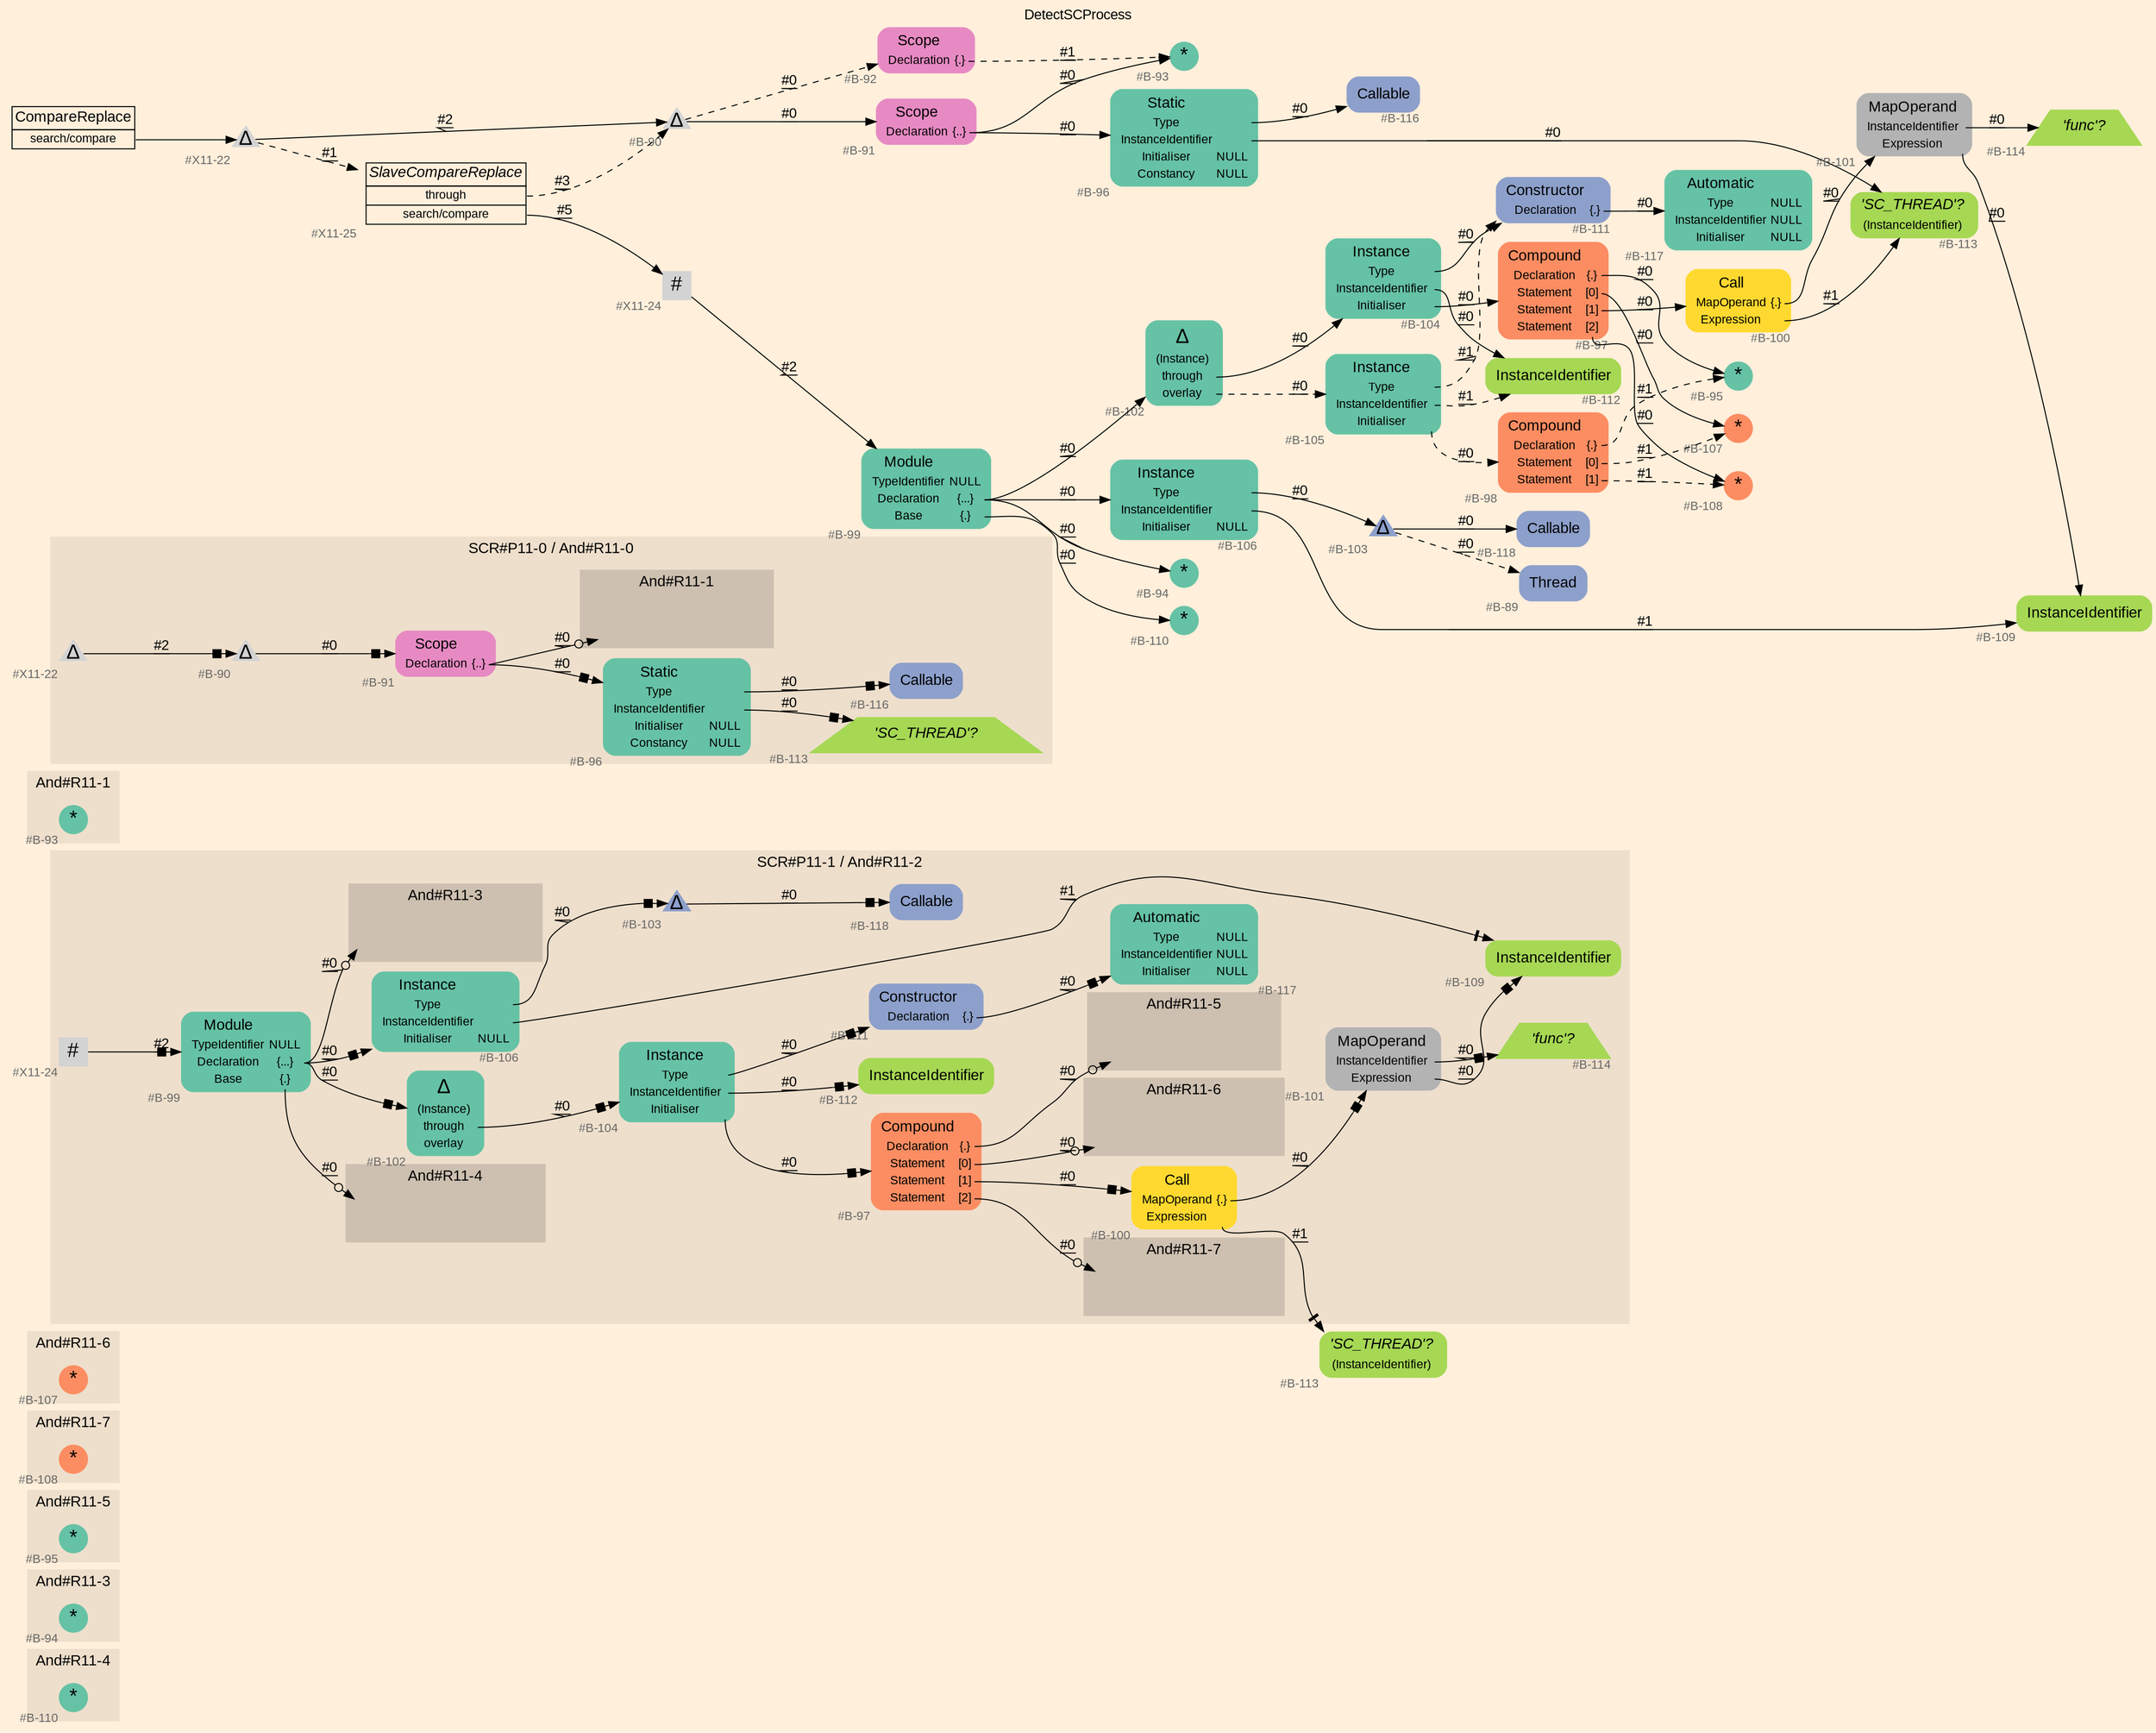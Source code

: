 digraph "DetectSCProcess" {
label = "DetectSCProcess"
labelloc = t
graph [
    rankdir = "LR"
    ranksep = 0.3
    bgcolor = antiquewhite1
    color = black
    fontcolor = black
    fontname = "Arial"
];
node [
    fontname = "Arial"
];
edge [
    fontname = "Arial"
];

// -------------------- figure And#R11-4 --------------------
// -------- region And#R11-4 ----------
subgraph "clusterAnd#R11-4" {
    label = "And#R11-4"
    style = "filled"
    color = antiquewhite2
    fontsize = "15"
    // -------- block And#R11-4/#B-110 ----------
    "And#R11-4/#B-110" [
        fillcolor = "/set28/1"
        xlabel = "#B-110"
        fontsize = "12"
        fontcolor = grey40
        shape = "circle"
        label = <<FONT COLOR="black" POINT-SIZE="20">*</FONT>>
        style = "filled"
        penwidth = 0.0
        fixedsize = true
        width = 0.4
        height = 0.4
    ];
    
}


// -------------------- figure And#R11-3 --------------------
// -------- region And#R11-3 ----------
subgraph "clusterAnd#R11-3" {
    label = "And#R11-3"
    style = "filled"
    color = antiquewhite2
    fontsize = "15"
    // -------- block And#R11-3/#B-94 ----------
    "And#R11-3/#B-94" [
        fillcolor = "/set28/1"
        xlabel = "#B-94"
        fontsize = "12"
        fontcolor = grey40
        shape = "circle"
        label = <<FONT COLOR="black" POINT-SIZE="20">*</FONT>>
        style = "filled"
        penwidth = 0.0
        fixedsize = true
        width = 0.4
        height = 0.4
    ];
    
}


// -------------------- figure And#R11-5 --------------------
// -------- region And#R11-5 ----------
subgraph "clusterAnd#R11-5" {
    label = "And#R11-5"
    style = "filled"
    color = antiquewhite2
    fontsize = "15"
    // -------- block And#R11-5/#B-95 ----------
    "And#R11-5/#B-95" [
        fillcolor = "/set28/1"
        xlabel = "#B-95"
        fontsize = "12"
        fontcolor = grey40
        shape = "circle"
        label = <<FONT COLOR="black" POINT-SIZE="20">*</FONT>>
        style = "filled"
        penwidth = 0.0
        fixedsize = true
        width = 0.4
        height = 0.4
    ];
    
}


// -------------------- figure And#R11-7 --------------------
// -------- region And#R11-7 ----------
subgraph "clusterAnd#R11-7" {
    label = "And#R11-7"
    style = "filled"
    color = antiquewhite2
    fontsize = "15"
    // -------- block And#R11-7/#B-108 ----------
    "And#R11-7/#B-108" [
        fillcolor = "/set28/2"
        xlabel = "#B-108"
        fontsize = "12"
        fontcolor = grey40
        shape = "circle"
        label = <<FONT COLOR="black" POINT-SIZE="20">*</FONT>>
        style = "filled"
        penwidth = 0.0
        fixedsize = true
        width = 0.4
        height = 0.4
    ];
    
}


// -------------------- figure And#R11-6 --------------------
// -------- region And#R11-6 ----------
subgraph "clusterAnd#R11-6" {
    label = "And#R11-6"
    style = "filled"
    color = antiquewhite2
    fontsize = "15"
    // -------- block And#R11-6/#B-107 ----------
    "And#R11-6/#B-107" [
        fillcolor = "/set28/2"
        xlabel = "#B-107"
        fontsize = "12"
        fontcolor = grey40
        shape = "circle"
        label = <<FONT COLOR="black" POINT-SIZE="20">*</FONT>>
        style = "filled"
        penwidth = 0.0
        fixedsize = true
        width = 0.4
        height = 0.4
    ];
    
}


// -------------------- figure And#R11-2 --------------------
// -------- region And#R11-2 ----------
subgraph "clusterAnd#R11-2" {
    label = "SCR#P11-1 / And#R11-2"
    style = "filled"
    color = antiquewhite2
    fontsize = "15"
    // -------- block And#R11-2/#B-117 ----------
    "And#R11-2/#B-117" [
        fillcolor = "/set28/1"
        xlabel = "#B-117"
        fontsize = "12"
        fontcolor = grey40
        shape = "plaintext"
        label = <<TABLE BORDER="0" CELLBORDER="0" CELLSPACING="0">
         <TR><TD><FONT COLOR="black" POINT-SIZE="15">Automatic</FONT></TD></TR>
         <TR><TD><FONT COLOR="black" POINT-SIZE="12">Type</FONT></TD><TD PORT="port0"><FONT COLOR="black" POINT-SIZE="12">NULL</FONT></TD></TR>
         <TR><TD><FONT COLOR="black" POINT-SIZE="12">InstanceIdentifier</FONT></TD><TD PORT="port1"><FONT COLOR="black" POINT-SIZE="12">NULL</FONT></TD></TR>
         <TR><TD><FONT COLOR="black" POINT-SIZE="12">Initialiser</FONT></TD><TD PORT="port2"><FONT COLOR="black" POINT-SIZE="12">NULL</FONT></TD></TR>
        </TABLE>>
        style = "rounded,filled"
    ];
    
    // -------- block And#R11-2/#X11-24 ----------
    "And#R11-2/#X11-24" [
        xlabel = "#X11-24"
        fontsize = "12"
        fontcolor = grey40
        shape = "square"
        label = <<FONT COLOR="black" POINT-SIZE="20">#</FONT>>
        style = "filled"
        penwidth = 0.0
        fixedsize = true
        width = 0.4
        height = 0.4
    ];
    
    // -------- block And#R11-2/#B-97 ----------
    "And#R11-2/#B-97" [
        fillcolor = "/set28/2"
        xlabel = "#B-97"
        fontsize = "12"
        fontcolor = grey40
        shape = "plaintext"
        label = <<TABLE BORDER="0" CELLBORDER="0" CELLSPACING="0">
         <TR><TD><FONT COLOR="black" POINT-SIZE="15">Compound</FONT></TD></TR>
         <TR><TD><FONT COLOR="black" POINT-SIZE="12">Declaration</FONT></TD><TD PORT="port0"><FONT COLOR="black" POINT-SIZE="12">{.}</FONT></TD></TR>
         <TR><TD><FONT COLOR="black" POINT-SIZE="12">Statement</FONT></TD><TD PORT="port1"><FONT COLOR="black" POINT-SIZE="12">[0]</FONT></TD></TR>
         <TR><TD><FONT COLOR="black" POINT-SIZE="12">Statement</FONT></TD><TD PORT="port2"><FONT COLOR="black" POINT-SIZE="12">[1]</FONT></TD></TR>
         <TR><TD><FONT COLOR="black" POINT-SIZE="12">Statement</FONT></TD><TD PORT="port3"><FONT COLOR="black" POINT-SIZE="12">[2]</FONT></TD></TR>
        </TABLE>>
        style = "rounded,filled"
    ];
    
    // -------- block And#R11-2/#B-118 ----------
    "And#R11-2/#B-118" [
        fillcolor = "/set28/3"
        xlabel = "#B-118"
        fontsize = "12"
        fontcolor = grey40
        shape = "plaintext"
        label = <<TABLE BORDER="0" CELLBORDER="0" CELLSPACING="0">
         <TR><TD><FONT COLOR="black" POINT-SIZE="15">Callable</FONT></TD></TR>
        </TABLE>>
        style = "rounded,filled"
    ];
    
    // -------- block And#R11-2/#B-112 ----------
    "And#R11-2/#B-112" [
        fillcolor = "/set28/5"
        xlabel = "#B-112"
        fontsize = "12"
        fontcolor = grey40
        shape = "plaintext"
        label = <<TABLE BORDER="0" CELLBORDER="0" CELLSPACING="0">
         <TR><TD><FONT COLOR="black" POINT-SIZE="15">InstanceIdentifier</FONT></TD></TR>
        </TABLE>>
        style = "rounded,filled"
    ];
    
    // -------- block And#R11-2/#B-102 ----------
    "And#R11-2/#B-102" [
        fillcolor = "/set28/1"
        xlabel = "#B-102"
        fontsize = "12"
        fontcolor = grey40
        shape = "plaintext"
        label = <<TABLE BORDER="0" CELLBORDER="0" CELLSPACING="0">
         <TR><TD><FONT COLOR="black" POINT-SIZE="20">Δ</FONT></TD></TR>
         <TR><TD><FONT COLOR="black" POINT-SIZE="12">(Instance)</FONT></TD><TD PORT="port0"></TD></TR>
         <TR><TD><FONT COLOR="black" POINT-SIZE="12">through</FONT></TD><TD PORT="port1"></TD></TR>
         <TR><TD><FONT COLOR="black" POINT-SIZE="12">overlay</FONT></TD><TD PORT="port2"></TD></TR>
        </TABLE>>
        style = "rounded,filled"
    ];
    
    // -------- block And#R11-2/#B-99 ----------
    "And#R11-2/#B-99" [
        fillcolor = "/set28/1"
        xlabel = "#B-99"
        fontsize = "12"
        fontcolor = grey40
        shape = "plaintext"
        label = <<TABLE BORDER="0" CELLBORDER="0" CELLSPACING="0">
         <TR><TD><FONT COLOR="black" POINT-SIZE="15">Module</FONT></TD></TR>
         <TR><TD><FONT COLOR="black" POINT-SIZE="12">TypeIdentifier</FONT></TD><TD PORT="port0"><FONT COLOR="black" POINT-SIZE="12">NULL</FONT></TD></TR>
         <TR><TD><FONT COLOR="black" POINT-SIZE="12">Declaration</FONT></TD><TD PORT="port1"><FONT COLOR="black" POINT-SIZE="12">{...}</FONT></TD></TR>
         <TR><TD><FONT COLOR="black" POINT-SIZE="12">Base</FONT></TD><TD PORT="port2"><FONT COLOR="black" POINT-SIZE="12">{.}</FONT></TD></TR>
        </TABLE>>
        style = "rounded,filled"
    ];
    
    // -------- block And#R11-2/#B-103 ----------
    "And#R11-2/#B-103" [
        fillcolor = "/set28/3"
        xlabel = "#B-103"
        fontsize = "12"
        fontcolor = grey40
        shape = "triangle"
        label = <<FONT COLOR="black" POINT-SIZE="20">Δ</FONT>>
        style = "filled"
        penwidth = 0.0
        fixedsize = true
        width = 0.4
        height = 0.4
    ];
    
    // -------- block And#R11-2/#B-114 ----------
    "And#R11-2/#B-114" [
        fillcolor = "/set28/5"
        xlabel = "#B-114"
        fontsize = "12"
        fontcolor = grey40
        shape = "trapezium"
        label = <<FONT COLOR="black" POINT-SIZE="15"><I>'func'?</I></FONT>>
        style = "filled"
        penwidth = 0.0
    ];
    
    // -------- block And#R11-2/#B-100 ----------
    "And#R11-2/#B-100" [
        fillcolor = "/set28/6"
        xlabel = "#B-100"
        fontsize = "12"
        fontcolor = grey40
        shape = "plaintext"
        label = <<TABLE BORDER="0" CELLBORDER="0" CELLSPACING="0">
         <TR><TD><FONT COLOR="black" POINT-SIZE="15">Call</FONT></TD></TR>
         <TR><TD><FONT COLOR="black" POINT-SIZE="12">MapOperand</FONT></TD><TD PORT="port0"><FONT COLOR="black" POINT-SIZE="12">{.}</FONT></TD></TR>
         <TR><TD><FONT COLOR="black" POINT-SIZE="12">Expression</FONT></TD><TD PORT="port1"></TD></TR>
        </TABLE>>
        style = "rounded,filled"
    ];
    
    // -------- block And#R11-2/#B-104 ----------
    "And#R11-2/#B-104" [
        fillcolor = "/set28/1"
        xlabel = "#B-104"
        fontsize = "12"
        fontcolor = grey40
        shape = "plaintext"
        label = <<TABLE BORDER="0" CELLBORDER="0" CELLSPACING="0">
         <TR><TD><FONT COLOR="black" POINT-SIZE="15">Instance</FONT></TD></TR>
         <TR><TD><FONT COLOR="black" POINT-SIZE="12">Type</FONT></TD><TD PORT="port0"></TD></TR>
         <TR><TD><FONT COLOR="black" POINT-SIZE="12">InstanceIdentifier</FONT></TD><TD PORT="port1"></TD></TR>
         <TR><TD><FONT COLOR="black" POINT-SIZE="12">Initialiser</FONT></TD><TD PORT="port2"></TD></TR>
        </TABLE>>
        style = "rounded,filled"
    ];
    
    // -------- block And#R11-2/#B-101 ----------
    "And#R11-2/#B-101" [
        fillcolor = "/set28/8"
        xlabel = "#B-101"
        fontsize = "12"
        fontcolor = grey40
        shape = "plaintext"
        label = <<TABLE BORDER="0" CELLBORDER="0" CELLSPACING="0">
         <TR><TD><FONT COLOR="black" POINT-SIZE="15">MapOperand</FONT></TD></TR>
         <TR><TD><FONT COLOR="black" POINT-SIZE="12">InstanceIdentifier</FONT></TD><TD PORT="port0"></TD></TR>
         <TR><TD><FONT COLOR="black" POINT-SIZE="12">Expression</FONT></TD><TD PORT="port1"></TD></TR>
        </TABLE>>
        style = "rounded,filled"
    ];
    
    // -------- block And#R11-2/#B-111 ----------
    "And#R11-2/#B-111" [
        fillcolor = "/set28/3"
        xlabel = "#B-111"
        fontsize = "12"
        fontcolor = grey40
        shape = "plaintext"
        label = <<TABLE BORDER="0" CELLBORDER="0" CELLSPACING="0">
         <TR><TD><FONT COLOR="black" POINT-SIZE="15">Constructor</FONT></TD></TR>
         <TR><TD><FONT COLOR="black" POINT-SIZE="12">Declaration</FONT></TD><TD PORT="port0"><FONT COLOR="black" POINT-SIZE="12">{.}</FONT></TD></TR>
        </TABLE>>
        style = "rounded,filled"
    ];
    
    // -------- block And#R11-2/#B-106 ----------
    "And#R11-2/#B-106" [
        fillcolor = "/set28/1"
        xlabel = "#B-106"
        fontsize = "12"
        fontcolor = grey40
        shape = "plaintext"
        label = <<TABLE BORDER="0" CELLBORDER="0" CELLSPACING="0">
         <TR><TD><FONT COLOR="black" POINT-SIZE="15">Instance</FONT></TD></TR>
         <TR><TD><FONT COLOR="black" POINT-SIZE="12">Type</FONT></TD><TD PORT="port0"></TD></TR>
         <TR><TD><FONT COLOR="black" POINT-SIZE="12">InstanceIdentifier</FONT></TD><TD PORT="port1"></TD></TR>
         <TR><TD><FONT COLOR="black" POINT-SIZE="12">Initialiser</FONT></TD><TD PORT="port2"><FONT COLOR="black" POINT-SIZE="12">NULL</FONT></TD></TR>
        </TABLE>>
        style = "rounded,filled"
    ];
    
    // -------- block And#R11-2/#B-109 ----------
    "And#R11-2/#B-109" [
        fillcolor = "/set28/5"
        xlabel = "#B-109"
        fontsize = "12"
        fontcolor = grey40
        shape = "plaintext"
        label = <<TABLE BORDER="0" CELLBORDER="0" CELLSPACING="0">
         <TR><TD><FONT COLOR="black" POINT-SIZE="15">InstanceIdentifier</FONT></TD></TR>
        </TABLE>>
        style = "rounded,filled"
    ];
    
    // -------- region And#R11-2/And#R11-6 ----------
    subgraph "clusterAnd#R11-2/And#R11-6" {
        label = "And#R11-6"
        style = "filled"
        color = antiquewhite3
        fontsize = "15"
        // -------- block And#R11-2/And#R11-6/#B-107 ----------
        "And#R11-2/And#R11-6/#B-107" [
            fillcolor = "/set28/2"
            xlabel = "#B-107"
            fontsize = "12"
            fontcolor = grey40
            shape = "none"
            style = "invisible"
        ];
        
    }
    
    // -------- region And#R11-2/And#R11-7 ----------
    subgraph "clusterAnd#R11-2/And#R11-7" {
        label = "And#R11-7"
        style = "filled"
        color = antiquewhite3
        fontsize = "15"
        // -------- block And#R11-2/And#R11-7/#B-108 ----------
        "And#R11-2/And#R11-7/#B-108" [
            fillcolor = "/set28/2"
            xlabel = "#B-108"
            fontsize = "12"
            fontcolor = grey40
            shape = "none"
            style = "invisible"
        ];
        
    }
    
    // -------- region And#R11-2/And#R11-5 ----------
    subgraph "clusterAnd#R11-2/And#R11-5" {
        label = "And#R11-5"
        style = "filled"
        color = antiquewhite3
        fontsize = "15"
        // -------- block And#R11-2/And#R11-5/#B-95 ----------
        "And#R11-2/And#R11-5/#B-95" [
            fillcolor = "/set28/1"
            xlabel = "#B-95"
            fontsize = "12"
            fontcolor = grey40
            shape = "none"
            style = "invisible"
        ];
        
    }
    
    // -------- region And#R11-2/And#R11-3 ----------
    subgraph "clusterAnd#R11-2/And#R11-3" {
        label = "And#R11-3"
        style = "filled"
        color = antiquewhite3
        fontsize = "15"
        // -------- block And#R11-2/And#R11-3/#B-94 ----------
        "And#R11-2/And#R11-3/#B-94" [
            fillcolor = "/set28/1"
            xlabel = "#B-94"
            fontsize = "12"
            fontcolor = grey40
            shape = "none"
            style = "invisible"
        ];
        
    }
    
    // -------- region And#R11-2/And#R11-4 ----------
    subgraph "clusterAnd#R11-2/And#R11-4" {
        label = "And#R11-4"
        style = "filled"
        color = antiquewhite3
        fontsize = "15"
        // -------- block And#R11-2/And#R11-4/#B-110 ----------
        "And#R11-2/And#R11-4/#B-110" [
            fillcolor = "/set28/1"
            xlabel = "#B-110"
            fontsize = "12"
            fontcolor = grey40
            shape = "none"
            style = "invisible"
        ];
        
    }
    
}

// -------- block And#R11-2/#B-113 ----------
"And#R11-2/#B-113" [
    fillcolor = "/set28/5"
    xlabel = "#B-113"
    fontsize = "12"
    fontcolor = grey40
    shape = "plaintext"
    label = <<TABLE BORDER="0" CELLBORDER="0" CELLSPACING="0">
     <TR><TD><FONT COLOR="black" POINT-SIZE="15"><I>'SC_THREAD'?</I></FONT></TD></TR>
     <TR><TD><FONT COLOR="black" POINT-SIZE="12">(InstanceIdentifier)</FONT></TD><TD PORT="port0"></TD></TR>
    </TABLE>>
    style = "rounded,filled"
];

"And#R11-2/#X11-24" -> "And#R11-2/#B-99" [
    arrowhead="normalnonebox"
    label = "#2"
    decorate = true
    color = black
    fontcolor = black
];

"And#R11-2/#B-97":port0 -> "And#R11-2/And#R11-5/#B-95" [
    arrowhead="normalnoneodot"
    label = "#0"
    decorate = true
    color = black
    fontcolor = black
];

"And#R11-2/#B-97":port1 -> "And#R11-2/And#R11-6/#B-107" [
    arrowhead="normalnoneodot"
    label = "#0"
    decorate = true
    color = black
    fontcolor = black
];

"And#R11-2/#B-97":port2 -> "And#R11-2/#B-100" [
    arrowhead="normalnonebox"
    label = "#0"
    decorate = true
    color = black
    fontcolor = black
];

"And#R11-2/#B-97":port3 -> "And#R11-2/And#R11-7/#B-108" [
    arrowhead="normalnoneodot"
    label = "#0"
    decorate = true
    color = black
    fontcolor = black
];

"And#R11-2/#B-102":port1 -> "And#R11-2/#B-104" [
    arrowhead="normalnonebox"
    label = "#0"
    decorate = true
    color = black
    fontcolor = black
];

"And#R11-2/#B-99":port1 -> "And#R11-2/#B-102" [
    arrowhead="normalnonebox"
    label = "#0"
    decorate = true
    color = black
    fontcolor = black
];

"And#R11-2/#B-99":port1 -> "And#R11-2/#B-106" [
    arrowhead="normalnonebox"
    label = "#0"
    decorate = true
    color = black
    fontcolor = black
];

"And#R11-2/#B-99":port1 -> "And#R11-2/And#R11-3/#B-94" [
    arrowhead="normalnoneodot"
    label = "#0"
    decorate = true
    color = black
    fontcolor = black
];

"And#R11-2/#B-99":port2 -> "And#R11-2/And#R11-4/#B-110" [
    arrowhead="normalnoneodot"
    label = "#0"
    decorate = true
    color = black
    fontcolor = black
];

"And#R11-2/#B-103" -> "And#R11-2/#B-118" [
    arrowhead="normalnonebox"
    label = "#0"
    decorate = true
    color = black
    fontcolor = black
];

"And#R11-2/#B-100":port0 -> "And#R11-2/#B-101" [
    arrowhead="normalnonebox"
    label = "#0"
    decorate = true
    color = black
    fontcolor = black
];

"And#R11-2/#B-100":port1 -> "And#R11-2/#B-113" [
    arrowhead="normalnonetee"
    label = "#1"
    decorate = true
    color = black
    fontcolor = black
];

"And#R11-2/#B-104":port0 -> "And#R11-2/#B-111" [
    arrowhead="normalnonebox"
    label = "#0"
    decorate = true
    color = black
    fontcolor = black
];

"And#R11-2/#B-104":port1 -> "And#R11-2/#B-112" [
    arrowhead="normalnonebox"
    label = "#0"
    decorate = true
    color = black
    fontcolor = black
];

"And#R11-2/#B-104":port2 -> "And#R11-2/#B-97" [
    arrowhead="normalnonebox"
    label = "#0"
    decorate = true
    color = black
    fontcolor = black
];

"And#R11-2/#B-101":port0 -> "And#R11-2/#B-114" [
    arrowhead="normalnonebox"
    label = "#0"
    decorate = true
    color = black
    fontcolor = black
];

"And#R11-2/#B-101":port1 -> "And#R11-2/#B-109" [
    arrowhead="normalnonebox"
    label = "#0"
    decorate = true
    color = black
    fontcolor = black
];

"And#R11-2/#B-111":port0 -> "And#R11-2/#B-117" [
    arrowhead="normalnonebox"
    label = "#0"
    decorate = true
    color = black
    fontcolor = black
];

"And#R11-2/#B-106":port0 -> "And#R11-2/#B-103" [
    arrowhead="normalnonebox"
    label = "#0"
    decorate = true
    color = black
    fontcolor = black
];

"And#R11-2/#B-106":port1 -> "And#R11-2/#B-109" [
    arrowhead="normalnonetee"
    label = "#1"
    decorate = true
    color = black
    fontcolor = black
];


// -------------------- figure And#R11-1 --------------------
// -------- region And#R11-1 ----------
subgraph "clusterAnd#R11-1" {
    label = "And#R11-1"
    style = "filled"
    color = antiquewhite2
    fontsize = "15"
    // -------- block And#R11-1/#B-93 ----------
    "And#R11-1/#B-93" [
        fillcolor = "/set28/1"
        xlabel = "#B-93"
        fontsize = "12"
        fontcolor = grey40
        shape = "circle"
        label = <<FONT COLOR="black" POINT-SIZE="20">*</FONT>>
        style = "filled"
        penwidth = 0.0
        fixedsize = true
        width = 0.4
        height = 0.4
    ];
    
}


// -------------------- figure And#R11-0 --------------------
// -------- region And#R11-0 ----------
subgraph "clusterAnd#R11-0" {
    label = "SCR#P11-0 / And#R11-0"
    style = "filled"
    color = antiquewhite2
    fontsize = "15"
    // -------- block And#R11-0/#B-91 ----------
    "And#R11-0/#B-91" [
        fillcolor = "/set28/4"
        xlabel = "#B-91"
        fontsize = "12"
        fontcolor = grey40
        shape = "plaintext"
        label = <<TABLE BORDER="0" CELLBORDER="0" CELLSPACING="0">
         <TR><TD><FONT COLOR="black" POINT-SIZE="15">Scope</FONT></TD></TR>
         <TR><TD><FONT COLOR="black" POINT-SIZE="12">Declaration</FONT></TD><TD PORT="port0"><FONT COLOR="black" POINT-SIZE="12">{..}</FONT></TD></TR>
        </TABLE>>
        style = "rounded,filled"
    ];
    
    // -------- block And#R11-0/#B-90 ----------
    "And#R11-0/#B-90" [
        xlabel = "#B-90"
        fontsize = "12"
        fontcolor = grey40
        shape = "triangle"
        label = <<FONT COLOR="black" POINT-SIZE="20">Δ</FONT>>
        style = "filled"
        penwidth = 0.0
        fixedsize = true
        width = 0.4
        height = 0.4
    ];
    
    // -------- block And#R11-0/#B-116 ----------
    "And#R11-0/#B-116" [
        fillcolor = "/set28/3"
        xlabel = "#B-116"
        fontsize = "12"
        fontcolor = grey40
        shape = "plaintext"
        label = <<TABLE BORDER="0" CELLBORDER="0" CELLSPACING="0">
         <TR><TD><FONT COLOR="black" POINT-SIZE="15">Callable</FONT></TD></TR>
        </TABLE>>
        style = "rounded,filled"
    ];
    
    // -------- block And#R11-0/#B-113 ----------
    "And#R11-0/#B-113" [
        fillcolor = "/set28/5"
        xlabel = "#B-113"
        fontsize = "12"
        fontcolor = grey40
        shape = "trapezium"
        label = <<FONT COLOR="black" POINT-SIZE="15"><I>'SC_THREAD'?</I></FONT>>
        style = "filled"
        penwidth = 0.0
    ];
    
    // -------- block And#R11-0/#X11-22 ----------
    "And#R11-0/#X11-22" [
        xlabel = "#X11-22"
        fontsize = "12"
        fontcolor = grey40
        shape = "triangle"
        label = <<FONT COLOR="black" POINT-SIZE="20">Δ</FONT>>
        style = "filled"
        penwidth = 0.0
        fixedsize = true
        width = 0.4
        height = 0.4
    ];
    
    // -------- block And#R11-0/#B-96 ----------
    "And#R11-0/#B-96" [
        fillcolor = "/set28/1"
        xlabel = "#B-96"
        fontsize = "12"
        fontcolor = grey40
        shape = "plaintext"
        label = <<TABLE BORDER="0" CELLBORDER="0" CELLSPACING="0">
         <TR><TD><FONT COLOR="black" POINT-SIZE="15">Static</FONT></TD></TR>
         <TR><TD><FONT COLOR="black" POINT-SIZE="12">Type</FONT></TD><TD PORT="port0"></TD></TR>
         <TR><TD><FONT COLOR="black" POINT-SIZE="12">InstanceIdentifier</FONT></TD><TD PORT="port1"></TD></TR>
         <TR><TD><FONT COLOR="black" POINT-SIZE="12">Initialiser</FONT></TD><TD PORT="port2"><FONT COLOR="black" POINT-SIZE="12">NULL</FONT></TD></TR>
         <TR><TD><FONT COLOR="black" POINT-SIZE="12">Constancy</FONT></TD><TD PORT="port3"><FONT COLOR="black" POINT-SIZE="12">NULL</FONT></TD></TR>
        </TABLE>>
        style = "rounded,filled"
    ];
    
    // -------- region And#R11-0/And#R11-1 ----------
    subgraph "clusterAnd#R11-0/And#R11-1" {
        label = "And#R11-1"
        style = "filled"
        color = antiquewhite3
        fontsize = "15"
        // -------- block And#R11-0/And#R11-1/#B-93 ----------
        "And#R11-0/And#R11-1/#B-93" [
            fillcolor = "/set28/1"
            xlabel = "#B-93"
            fontsize = "12"
            fontcolor = grey40
            shape = "none"
            style = "invisible"
        ];
        
    }
    
}

"And#R11-0/#B-91":port0 -> "And#R11-0/And#R11-1/#B-93" [
    arrowhead="normalnoneodot"
    label = "#0"
    decorate = true
    color = black
    fontcolor = black
];

"And#R11-0/#B-91":port0 -> "And#R11-0/#B-96" [
    arrowhead="normalnonebox"
    label = "#0"
    decorate = true
    color = black
    fontcolor = black
];

"And#R11-0/#B-90" -> "And#R11-0/#B-91" [
    arrowhead="normalnonebox"
    label = "#0"
    decorate = true
    color = black
    fontcolor = black
];

"And#R11-0/#X11-22" -> "And#R11-0/#B-90" [
    arrowhead="normalnonebox"
    label = "#2"
    decorate = true
    color = black
    fontcolor = black
];

"And#R11-0/#B-96":port0 -> "And#R11-0/#B-116" [
    arrowhead="normalnonebox"
    label = "#0"
    decorate = true
    color = black
    fontcolor = black
];

"And#R11-0/#B-96":port1 -> "And#R11-0/#B-113" [
    arrowhead="normalnonebox"
    label = "#0"
    decorate = true
    color = black
    fontcolor = black
];


// -------------------- transformation figure --------------------
// -------- block CR#X11-23 ----------
"CR#X11-23" [
    fillcolor = antiquewhite1
    fontsize = "12"
    fontcolor = grey40
    shape = "plaintext"
    label = <<TABLE BORDER="0" CELLBORDER="1" CELLSPACING="0">
     <TR><TD><FONT COLOR="black" POINT-SIZE="15">CompareReplace</FONT></TD></TR>
     <TR><TD PORT="port0"><FONT COLOR="black" POINT-SIZE="12">search/compare</FONT></TD></TR>
    </TABLE>>
    style = "filled"
    color = black
];

// -------- block #X11-22 ----------
"#X11-22" [
    xlabel = "#X11-22"
    fontsize = "12"
    fontcolor = grey40
    shape = "triangle"
    label = <<FONT COLOR="black" POINT-SIZE="20">Δ</FONT>>
    style = "filled"
    penwidth = 0.0
    fixedsize = true
    width = 0.4
    height = 0.4
];

// -------- block #B-90 ----------
"#B-90" [
    xlabel = "#B-90"
    fontsize = "12"
    fontcolor = grey40
    shape = "triangle"
    label = <<FONT COLOR="black" POINT-SIZE="20">Δ</FONT>>
    style = "filled"
    penwidth = 0.0
    fixedsize = true
    width = 0.4
    height = 0.4
];

// -------- block #B-91 ----------
"#B-91" [
    fillcolor = "/set28/4"
    xlabel = "#B-91"
    fontsize = "12"
    fontcolor = grey40
    shape = "plaintext"
    label = <<TABLE BORDER="0" CELLBORDER="0" CELLSPACING="0">
     <TR><TD><FONT COLOR="black" POINT-SIZE="15">Scope</FONT></TD></TR>
     <TR><TD><FONT COLOR="black" POINT-SIZE="12">Declaration</FONT></TD><TD PORT="port0"><FONT COLOR="black" POINT-SIZE="12">{..}</FONT></TD></TR>
    </TABLE>>
    style = "rounded,filled"
];

// -------- block #B-93 ----------
"#B-93" [
    fillcolor = "/set28/1"
    xlabel = "#B-93"
    fontsize = "12"
    fontcolor = grey40
    shape = "circle"
    label = <<FONT COLOR="black" POINT-SIZE="20">*</FONT>>
    style = "filled"
    penwidth = 0.0
    fixedsize = true
    width = 0.4
    height = 0.4
];

// -------- block #B-96 ----------
"#B-96" [
    fillcolor = "/set28/1"
    xlabel = "#B-96"
    fontsize = "12"
    fontcolor = grey40
    shape = "plaintext"
    label = <<TABLE BORDER="0" CELLBORDER="0" CELLSPACING="0">
     <TR><TD><FONT COLOR="black" POINT-SIZE="15">Static</FONT></TD></TR>
     <TR><TD><FONT COLOR="black" POINT-SIZE="12">Type</FONT></TD><TD PORT="port0"></TD></TR>
     <TR><TD><FONT COLOR="black" POINT-SIZE="12">InstanceIdentifier</FONT></TD><TD PORT="port1"></TD></TR>
     <TR><TD><FONT COLOR="black" POINT-SIZE="12">Initialiser</FONT></TD><TD PORT="port2"><FONT COLOR="black" POINT-SIZE="12">NULL</FONT></TD></TR>
     <TR><TD><FONT COLOR="black" POINT-SIZE="12">Constancy</FONT></TD><TD PORT="port3"><FONT COLOR="black" POINT-SIZE="12">NULL</FONT></TD></TR>
    </TABLE>>
    style = "rounded,filled"
];

// -------- block #B-116 ----------
"#B-116" [
    fillcolor = "/set28/3"
    xlabel = "#B-116"
    fontsize = "12"
    fontcolor = grey40
    shape = "plaintext"
    label = <<TABLE BORDER="0" CELLBORDER="0" CELLSPACING="0">
     <TR><TD><FONT COLOR="black" POINT-SIZE="15">Callable</FONT></TD></TR>
    </TABLE>>
    style = "rounded,filled"
];

// -------- block #B-113 ----------
"#B-113" [
    fillcolor = "/set28/5"
    xlabel = "#B-113"
    fontsize = "12"
    fontcolor = grey40
    shape = "plaintext"
    label = <<TABLE BORDER="0" CELLBORDER="0" CELLSPACING="0">
     <TR><TD><FONT COLOR="black" POINT-SIZE="15"><I>'SC_THREAD'?</I></FONT></TD></TR>
     <TR><TD><FONT COLOR="black" POINT-SIZE="12">(InstanceIdentifier)</FONT></TD><TD PORT="port0"></TD></TR>
    </TABLE>>
    style = "rounded,filled"
];

// -------- block #B-92 ----------
"#B-92" [
    fillcolor = "/set28/4"
    xlabel = "#B-92"
    fontsize = "12"
    fontcolor = grey40
    shape = "plaintext"
    label = <<TABLE BORDER="0" CELLBORDER="0" CELLSPACING="0">
     <TR><TD><FONT COLOR="black" POINT-SIZE="15">Scope</FONT></TD></TR>
     <TR><TD><FONT COLOR="black" POINT-SIZE="12">Declaration</FONT></TD><TD PORT="port0"><FONT COLOR="black" POINT-SIZE="12">{.}</FONT></TD></TR>
    </TABLE>>
    style = "rounded,filled"
];

// -------- block #X11-25 ----------
"#X11-25" [
    fillcolor = antiquewhite1
    xlabel = "#X11-25"
    fontsize = "12"
    fontcolor = grey40
    shape = "plaintext"
    label = <<TABLE BORDER="0" CELLBORDER="1" CELLSPACING="0">
     <TR><TD><FONT COLOR="black" POINT-SIZE="15"><I>SlaveCompareReplace</I></FONT></TD></TR>
     <TR><TD PORT="port0"><FONT COLOR="black" POINT-SIZE="12">through</FONT></TD></TR>
     <TR><TD PORT="port1"><FONT COLOR="black" POINT-SIZE="12">search/compare</FONT></TD></TR>
    </TABLE>>
    style = "filled"
    color = black
];

// -------- block #X11-24 ----------
"#X11-24" [
    xlabel = "#X11-24"
    fontsize = "12"
    fontcolor = grey40
    shape = "square"
    label = <<FONT COLOR="black" POINT-SIZE="20">#</FONT>>
    style = "filled"
    penwidth = 0.0
    fixedsize = true
    width = 0.4
    height = 0.4
];

// -------- block #B-99 ----------
"#B-99" [
    fillcolor = "/set28/1"
    xlabel = "#B-99"
    fontsize = "12"
    fontcolor = grey40
    shape = "plaintext"
    label = <<TABLE BORDER="0" CELLBORDER="0" CELLSPACING="0">
     <TR><TD><FONT COLOR="black" POINT-SIZE="15">Module</FONT></TD></TR>
     <TR><TD><FONT COLOR="black" POINT-SIZE="12">TypeIdentifier</FONT></TD><TD PORT="port0"><FONT COLOR="black" POINT-SIZE="12">NULL</FONT></TD></TR>
     <TR><TD><FONT COLOR="black" POINT-SIZE="12">Declaration</FONT></TD><TD PORT="port1"><FONT COLOR="black" POINT-SIZE="12">{...}</FONT></TD></TR>
     <TR><TD><FONT COLOR="black" POINT-SIZE="12">Base</FONT></TD><TD PORT="port2"><FONT COLOR="black" POINT-SIZE="12">{.}</FONT></TD></TR>
    </TABLE>>
    style = "rounded,filled"
];

// -------- block #B-102 ----------
"#B-102" [
    fillcolor = "/set28/1"
    xlabel = "#B-102"
    fontsize = "12"
    fontcolor = grey40
    shape = "plaintext"
    label = <<TABLE BORDER="0" CELLBORDER="0" CELLSPACING="0">
     <TR><TD><FONT COLOR="black" POINT-SIZE="20">Δ</FONT></TD></TR>
     <TR><TD><FONT COLOR="black" POINT-SIZE="12">(Instance)</FONT></TD><TD PORT="port0"></TD></TR>
     <TR><TD><FONT COLOR="black" POINT-SIZE="12">through</FONT></TD><TD PORT="port1"></TD></TR>
     <TR><TD><FONT COLOR="black" POINT-SIZE="12">overlay</FONT></TD><TD PORT="port2"></TD></TR>
    </TABLE>>
    style = "rounded,filled"
];

// -------- block #B-104 ----------
"#B-104" [
    fillcolor = "/set28/1"
    xlabel = "#B-104"
    fontsize = "12"
    fontcolor = grey40
    shape = "plaintext"
    label = <<TABLE BORDER="0" CELLBORDER="0" CELLSPACING="0">
     <TR><TD><FONT COLOR="black" POINT-SIZE="15">Instance</FONT></TD></TR>
     <TR><TD><FONT COLOR="black" POINT-SIZE="12">Type</FONT></TD><TD PORT="port0"></TD></TR>
     <TR><TD><FONT COLOR="black" POINT-SIZE="12">InstanceIdentifier</FONT></TD><TD PORT="port1"></TD></TR>
     <TR><TD><FONT COLOR="black" POINT-SIZE="12">Initialiser</FONT></TD><TD PORT="port2"></TD></TR>
    </TABLE>>
    style = "rounded,filled"
];

// -------- block #B-111 ----------
"#B-111" [
    fillcolor = "/set28/3"
    xlabel = "#B-111"
    fontsize = "12"
    fontcolor = grey40
    shape = "plaintext"
    label = <<TABLE BORDER="0" CELLBORDER="0" CELLSPACING="0">
     <TR><TD><FONT COLOR="black" POINT-SIZE="15">Constructor</FONT></TD></TR>
     <TR><TD><FONT COLOR="black" POINT-SIZE="12">Declaration</FONT></TD><TD PORT="port0"><FONT COLOR="black" POINT-SIZE="12">{.}</FONT></TD></TR>
    </TABLE>>
    style = "rounded,filled"
];

// -------- block #B-117 ----------
"#B-117" [
    fillcolor = "/set28/1"
    xlabel = "#B-117"
    fontsize = "12"
    fontcolor = grey40
    shape = "plaintext"
    label = <<TABLE BORDER="0" CELLBORDER="0" CELLSPACING="0">
     <TR><TD><FONT COLOR="black" POINT-SIZE="15">Automatic</FONT></TD></TR>
     <TR><TD><FONT COLOR="black" POINT-SIZE="12">Type</FONT></TD><TD PORT="port0"><FONT COLOR="black" POINT-SIZE="12">NULL</FONT></TD></TR>
     <TR><TD><FONT COLOR="black" POINT-SIZE="12">InstanceIdentifier</FONT></TD><TD PORT="port1"><FONT COLOR="black" POINT-SIZE="12">NULL</FONT></TD></TR>
     <TR><TD><FONT COLOR="black" POINT-SIZE="12">Initialiser</FONT></TD><TD PORT="port2"><FONT COLOR="black" POINT-SIZE="12">NULL</FONT></TD></TR>
    </TABLE>>
    style = "rounded,filled"
];

// -------- block #B-112 ----------
"#B-112" [
    fillcolor = "/set28/5"
    xlabel = "#B-112"
    fontsize = "12"
    fontcolor = grey40
    shape = "plaintext"
    label = <<TABLE BORDER="0" CELLBORDER="0" CELLSPACING="0">
     <TR><TD><FONT COLOR="black" POINT-SIZE="15">InstanceIdentifier</FONT></TD></TR>
    </TABLE>>
    style = "rounded,filled"
];

// -------- block #B-97 ----------
"#B-97" [
    fillcolor = "/set28/2"
    xlabel = "#B-97"
    fontsize = "12"
    fontcolor = grey40
    shape = "plaintext"
    label = <<TABLE BORDER="0" CELLBORDER="0" CELLSPACING="0">
     <TR><TD><FONT COLOR="black" POINT-SIZE="15">Compound</FONT></TD></TR>
     <TR><TD><FONT COLOR="black" POINT-SIZE="12">Declaration</FONT></TD><TD PORT="port0"><FONT COLOR="black" POINT-SIZE="12">{.}</FONT></TD></TR>
     <TR><TD><FONT COLOR="black" POINT-SIZE="12">Statement</FONT></TD><TD PORT="port1"><FONT COLOR="black" POINT-SIZE="12">[0]</FONT></TD></TR>
     <TR><TD><FONT COLOR="black" POINT-SIZE="12">Statement</FONT></TD><TD PORT="port2"><FONT COLOR="black" POINT-SIZE="12">[1]</FONT></TD></TR>
     <TR><TD><FONT COLOR="black" POINT-SIZE="12">Statement</FONT></TD><TD PORT="port3"><FONT COLOR="black" POINT-SIZE="12">[2]</FONT></TD></TR>
    </TABLE>>
    style = "rounded,filled"
];

// -------- block #B-95 ----------
"#B-95" [
    fillcolor = "/set28/1"
    xlabel = "#B-95"
    fontsize = "12"
    fontcolor = grey40
    shape = "circle"
    label = <<FONT COLOR="black" POINT-SIZE="20">*</FONT>>
    style = "filled"
    penwidth = 0.0
    fixedsize = true
    width = 0.4
    height = 0.4
];

// -------- block #B-107 ----------
"#B-107" [
    fillcolor = "/set28/2"
    xlabel = "#B-107"
    fontsize = "12"
    fontcolor = grey40
    shape = "circle"
    label = <<FONT COLOR="black" POINT-SIZE="20">*</FONT>>
    style = "filled"
    penwidth = 0.0
    fixedsize = true
    width = 0.4
    height = 0.4
];

// -------- block #B-100 ----------
"#B-100" [
    fillcolor = "/set28/6"
    xlabel = "#B-100"
    fontsize = "12"
    fontcolor = grey40
    shape = "plaintext"
    label = <<TABLE BORDER="0" CELLBORDER="0" CELLSPACING="0">
     <TR><TD><FONT COLOR="black" POINT-SIZE="15">Call</FONT></TD></TR>
     <TR><TD><FONT COLOR="black" POINT-SIZE="12">MapOperand</FONT></TD><TD PORT="port0"><FONT COLOR="black" POINT-SIZE="12">{.}</FONT></TD></TR>
     <TR><TD><FONT COLOR="black" POINT-SIZE="12">Expression</FONT></TD><TD PORT="port1"></TD></TR>
    </TABLE>>
    style = "rounded,filled"
];

// -------- block #B-101 ----------
"#B-101" [
    fillcolor = "/set28/8"
    xlabel = "#B-101"
    fontsize = "12"
    fontcolor = grey40
    shape = "plaintext"
    label = <<TABLE BORDER="0" CELLBORDER="0" CELLSPACING="0">
     <TR><TD><FONT COLOR="black" POINT-SIZE="15">MapOperand</FONT></TD></TR>
     <TR><TD><FONT COLOR="black" POINT-SIZE="12">InstanceIdentifier</FONT></TD><TD PORT="port0"></TD></TR>
     <TR><TD><FONT COLOR="black" POINT-SIZE="12">Expression</FONT></TD><TD PORT="port1"></TD></TR>
    </TABLE>>
    style = "rounded,filled"
];

// -------- block #B-114 ----------
"#B-114" [
    fillcolor = "/set28/5"
    xlabel = "#B-114"
    fontsize = "12"
    fontcolor = grey40
    shape = "trapezium"
    label = <<FONT COLOR="black" POINT-SIZE="15"><I>'func'?</I></FONT>>
    style = "filled"
    penwidth = 0.0
];

// -------- block #B-109 ----------
"#B-109" [
    fillcolor = "/set28/5"
    xlabel = "#B-109"
    fontsize = "12"
    fontcolor = grey40
    shape = "plaintext"
    label = <<TABLE BORDER="0" CELLBORDER="0" CELLSPACING="0">
     <TR><TD><FONT COLOR="black" POINT-SIZE="15">InstanceIdentifier</FONT></TD></TR>
    </TABLE>>
    style = "rounded,filled"
];

// -------- block #B-108 ----------
"#B-108" [
    fillcolor = "/set28/2"
    xlabel = "#B-108"
    fontsize = "12"
    fontcolor = grey40
    shape = "circle"
    label = <<FONT COLOR="black" POINT-SIZE="20">*</FONT>>
    style = "filled"
    penwidth = 0.0
    fixedsize = true
    width = 0.4
    height = 0.4
];

// -------- block #B-105 ----------
"#B-105" [
    fillcolor = "/set28/1"
    xlabel = "#B-105"
    fontsize = "12"
    fontcolor = grey40
    shape = "plaintext"
    label = <<TABLE BORDER="0" CELLBORDER="0" CELLSPACING="0">
     <TR><TD><FONT COLOR="black" POINT-SIZE="15">Instance</FONT></TD></TR>
     <TR><TD><FONT COLOR="black" POINT-SIZE="12">Type</FONT></TD><TD PORT="port0"></TD></TR>
     <TR><TD><FONT COLOR="black" POINT-SIZE="12">InstanceIdentifier</FONT></TD><TD PORT="port1"></TD></TR>
     <TR><TD><FONT COLOR="black" POINT-SIZE="12">Initialiser</FONT></TD><TD PORT="port2"></TD></TR>
    </TABLE>>
    style = "rounded,filled"
];

// -------- block #B-98 ----------
"#B-98" [
    fillcolor = "/set28/2"
    xlabel = "#B-98"
    fontsize = "12"
    fontcolor = grey40
    shape = "plaintext"
    label = <<TABLE BORDER="0" CELLBORDER="0" CELLSPACING="0">
     <TR><TD><FONT COLOR="black" POINT-SIZE="15">Compound</FONT></TD></TR>
     <TR><TD><FONT COLOR="black" POINT-SIZE="12">Declaration</FONT></TD><TD PORT="port0"><FONT COLOR="black" POINT-SIZE="12">{.}</FONT></TD></TR>
     <TR><TD><FONT COLOR="black" POINT-SIZE="12">Statement</FONT></TD><TD PORT="port1"><FONT COLOR="black" POINT-SIZE="12">[0]</FONT></TD></TR>
     <TR><TD><FONT COLOR="black" POINT-SIZE="12">Statement</FONT></TD><TD PORT="port2"><FONT COLOR="black" POINT-SIZE="12">[1]</FONT></TD></TR>
    </TABLE>>
    style = "rounded,filled"
];

// -------- block #B-106 ----------
"#B-106" [
    fillcolor = "/set28/1"
    xlabel = "#B-106"
    fontsize = "12"
    fontcolor = grey40
    shape = "plaintext"
    label = <<TABLE BORDER="0" CELLBORDER="0" CELLSPACING="0">
     <TR><TD><FONT COLOR="black" POINT-SIZE="15">Instance</FONT></TD></TR>
     <TR><TD><FONT COLOR="black" POINT-SIZE="12">Type</FONT></TD><TD PORT="port0"></TD></TR>
     <TR><TD><FONT COLOR="black" POINT-SIZE="12">InstanceIdentifier</FONT></TD><TD PORT="port1"></TD></TR>
     <TR><TD><FONT COLOR="black" POINT-SIZE="12">Initialiser</FONT></TD><TD PORT="port2"><FONT COLOR="black" POINT-SIZE="12">NULL</FONT></TD></TR>
    </TABLE>>
    style = "rounded,filled"
];

// -------- block #B-103 ----------
"#B-103" [
    fillcolor = "/set28/3"
    xlabel = "#B-103"
    fontsize = "12"
    fontcolor = grey40
    shape = "triangle"
    label = <<FONT COLOR="black" POINT-SIZE="20">Δ</FONT>>
    style = "filled"
    penwidth = 0.0
    fixedsize = true
    width = 0.4
    height = 0.4
];

// -------- block #B-118 ----------
"#B-118" [
    fillcolor = "/set28/3"
    xlabel = "#B-118"
    fontsize = "12"
    fontcolor = grey40
    shape = "plaintext"
    label = <<TABLE BORDER="0" CELLBORDER="0" CELLSPACING="0">
     <TR><TD><FONT COLOR="black" POINT-SIZE="15">Callable</FONT></TD></TR>
    </TABLE>>
    style = "rounded,filled"
];

// -------- block #B-89 ----------
"#B-89" [
    fillcolor = "/set28/3"
    xlabel = "#B-89"
    fontsize = "12"
    fontcolor = grey40
    shape = "plaintext"
    label = <<TABLE BORDER="0" CELLBORDER="0" CELLSPACING="0">
     <TR><TD><FONT COLOR="black" POINT-SIZE="15">Thread</FONT></TD></TR>
    </TABLE>>
    style = "rounded,filled"
];

// -------- block #B-94 ----------
"#B-94" [
    fillcolor = "/set28/1"
    xlabel = "#B-94"
    fontsize = "12"
    fontcolor = grey40
    shape = "circle"
    label = <<FONT COLOR="black" POINT-SIZE="20">*</FONT>>
    style = "filled"
    penwidth = 0.0
    fixedsize = true
    width = 0.4
    height = 0.4
];

// -------- block #B-110 ----------
"#B-110" [
    fillcolor = "/set28/1"
    xlabel = "#B-110"
    fontsize = "12"
    fontcolor = grey40
    shape = "circle"
    label = <<FONT COLOR="black" POINT-SIZE="20">*</FONT>>
    style = "filled"
    penwidth = 0.0
    fixedsize = true
    width = 0.4
    height = 0.4
];

"CR#X11-23":port0 -> "#X11-22" [
    label = ""
    decorate = true
    color = black
    fontcolor = black
];

"#X11-22" -> "#B-90" [
    label = "#2"
    decorate = true
    color = black
    fontcolor = black
];

"#X11-22" -> "#X11-25" [
    style="dashed"
    label = "#1"
    decorate = true
    color = black
    fontcolor = black
];

"#B-90" -> "#B-91" [
    label = "#0"
    decorate = true
    color = black
    fontcolor = black
];

"#B-90" -> "#B-92" [
    style="dashed"
    label = "#0"
    decorate = true
    color = black
    fontcolor = black
];

"#B-91":port0 -> "#B-93" [
    label = "#0"
    decorate = true
    color = black
    fontcolor = black
];

"#B-91":port0 -> "#B-96" [
    label = "#0"
    decorate = true
    color = black
    fontcolor = black
];

"#B-96":port0 -> "#B-116" [
    label = "#0"
    decorate = true
    color = black
    fontcolor = black
];

"#B-96":port1 -> "#B-113" [
    label = "#0"
    decorate = true
    color = black
    fontcolor = black
];

"#B-92":port0 -> "#B-93" [
    style="dashed"
    label = "#1"
    decorate = true
    color = black
    fontcolor = black
];

"#X11-25":port0 -> "#B-90" [
    style="dashed"
    label = "#3"
    decorate = true
    color = black
    fontcolor = black
];

"#X11-25":port1 -> "#X11-24" [
    label = " #5"
    decorate = true
    color = black
    fontcolor = black
];

"#X11-24" -> "#B-99" [
    label = "#2"
    decorate = true
    color = black
    fontcolor = black
];

"#B-99":port1 -> "#B-102" [
    label = "#0"
    decorate = true
    color = black
    fontcolor = black
];

"#B-99":port1 -> "#B-106" [
    label = "#0"
    decorate = true
    color = black
    fontcolor = black
];

"#B-99":port1 -> "#B-94" [
    label = "#0"
    decorate = true
    color = black
    fontcolor = black
];

"#B-99":port2 -> "#B-110" [
    label = "#0"
    decorate = true
    color = black
    fontcolor = black
];

"#B-102":port1 -> "#B-104" [
    label = "#0"
    decorate = true
    color = black
    fontcolor = black
];

"#B-102":port2 -> "#B-105" [
    style="dashed"
    label = "#0"
    decorate = true
    color = black
    fontcolor = black
];

"#B-104":port0 -> "#B-111" [
    label = "#0"
    decorate = true
    color = black
    fontcolor = black
];

"#B-104":port1 -> "#B-112" [
    label = "#0"
    decorate = true
    color = black
    fontcolor = black
];

"#B-104":port2 -> "#B-97" [
    label = "#0"
    decorate = true
    color = black
    fontcolor = black
];

"#B-111":port0 -> "#B-117" [
    label = "#0"
    decorate = true
    color = black
    fontcolor = black
];

"#B-97":port0 -> "#B-95" [
    label = "#0"
    decorate = true
    color = black
    fontcolor = black
];

"#B-97":port1 -> "#B-107" [
    label = "#0"
    decorate = true
    color = black
    fontcolor = black
];

"#B-97":port2 -> "#B-100" [
    label = "#0"
    decorate = true
    color = black
    fontcolor = black
];

"#B-97":port3 -> "#B-108" [
    label = "#0"
    decorate = true
    color = black
    fontcolor = black
];

"#B-100":port0 -> "#B-101" [
    label = "#0"
    decorate = true
    color = black
    fontcolor = black
];

"#B-100":port1 -> "#B-113" [
    label = "#1"
    decorate = true
    color = black
    fontcolor = black
];

"#B-101":port0 -> "#B-114" [
    label = "#0"
    decorate = true
    color = black
    fontcolor = black
];

"#B-101":port1 -> "#B-109" [
    label = "#0"
    decorate = true
    color = black
    fontcolor = black
];

"#B-105":port0 -> "#B-111" [
    style="dashed"
    label = "#1"
    decorate = true
    color = black
    fontcolor = black
];

"#B-105":port1 -> "#B-112" [
    style="dashed"
    label = "#1"
    decorate = true
    color = black
    fontcolor = black
];

"#B-105":port2 -> "#B-98" [
    style="dashed"
    label = "#0"
    decorate = true
    color = black
    fontcolor = black
];

"#B-98":port0 -> "#B-95" [
    style="dashed"
    label = "#1"
    decorate = true
    color = black
    fontcolor = black
];

"#B-98":port1 -> "#B-107" [
    style="dashed"
    label = "#1"
    decorate = true
    color = black
    fontcolor = black
];

"#B-98":port2 -> "#B-108" [
    style="dashed"
    label = "#1"
    decorate = true
    color = black
    fontcolor = black
];

"#B-106":port0 -> "#B-103" [
    label = "#0"
    decorate = true
    color = black
    fontcolor = black
];

"#B-106":port1 -> "#B-109" [
    label = "#1"
    decorate = true
    color = black
    fontcolor = black
];

"#B-103" -> "#B-118" [
    label = "#0"
    decorate = true
    color = black
    fontcolor = black
];

"#B-103" -> "#B-89" [
    style="dashed"
    label = "#0"
    decorate = true
    color = black
    fontcolor = black
];


}
